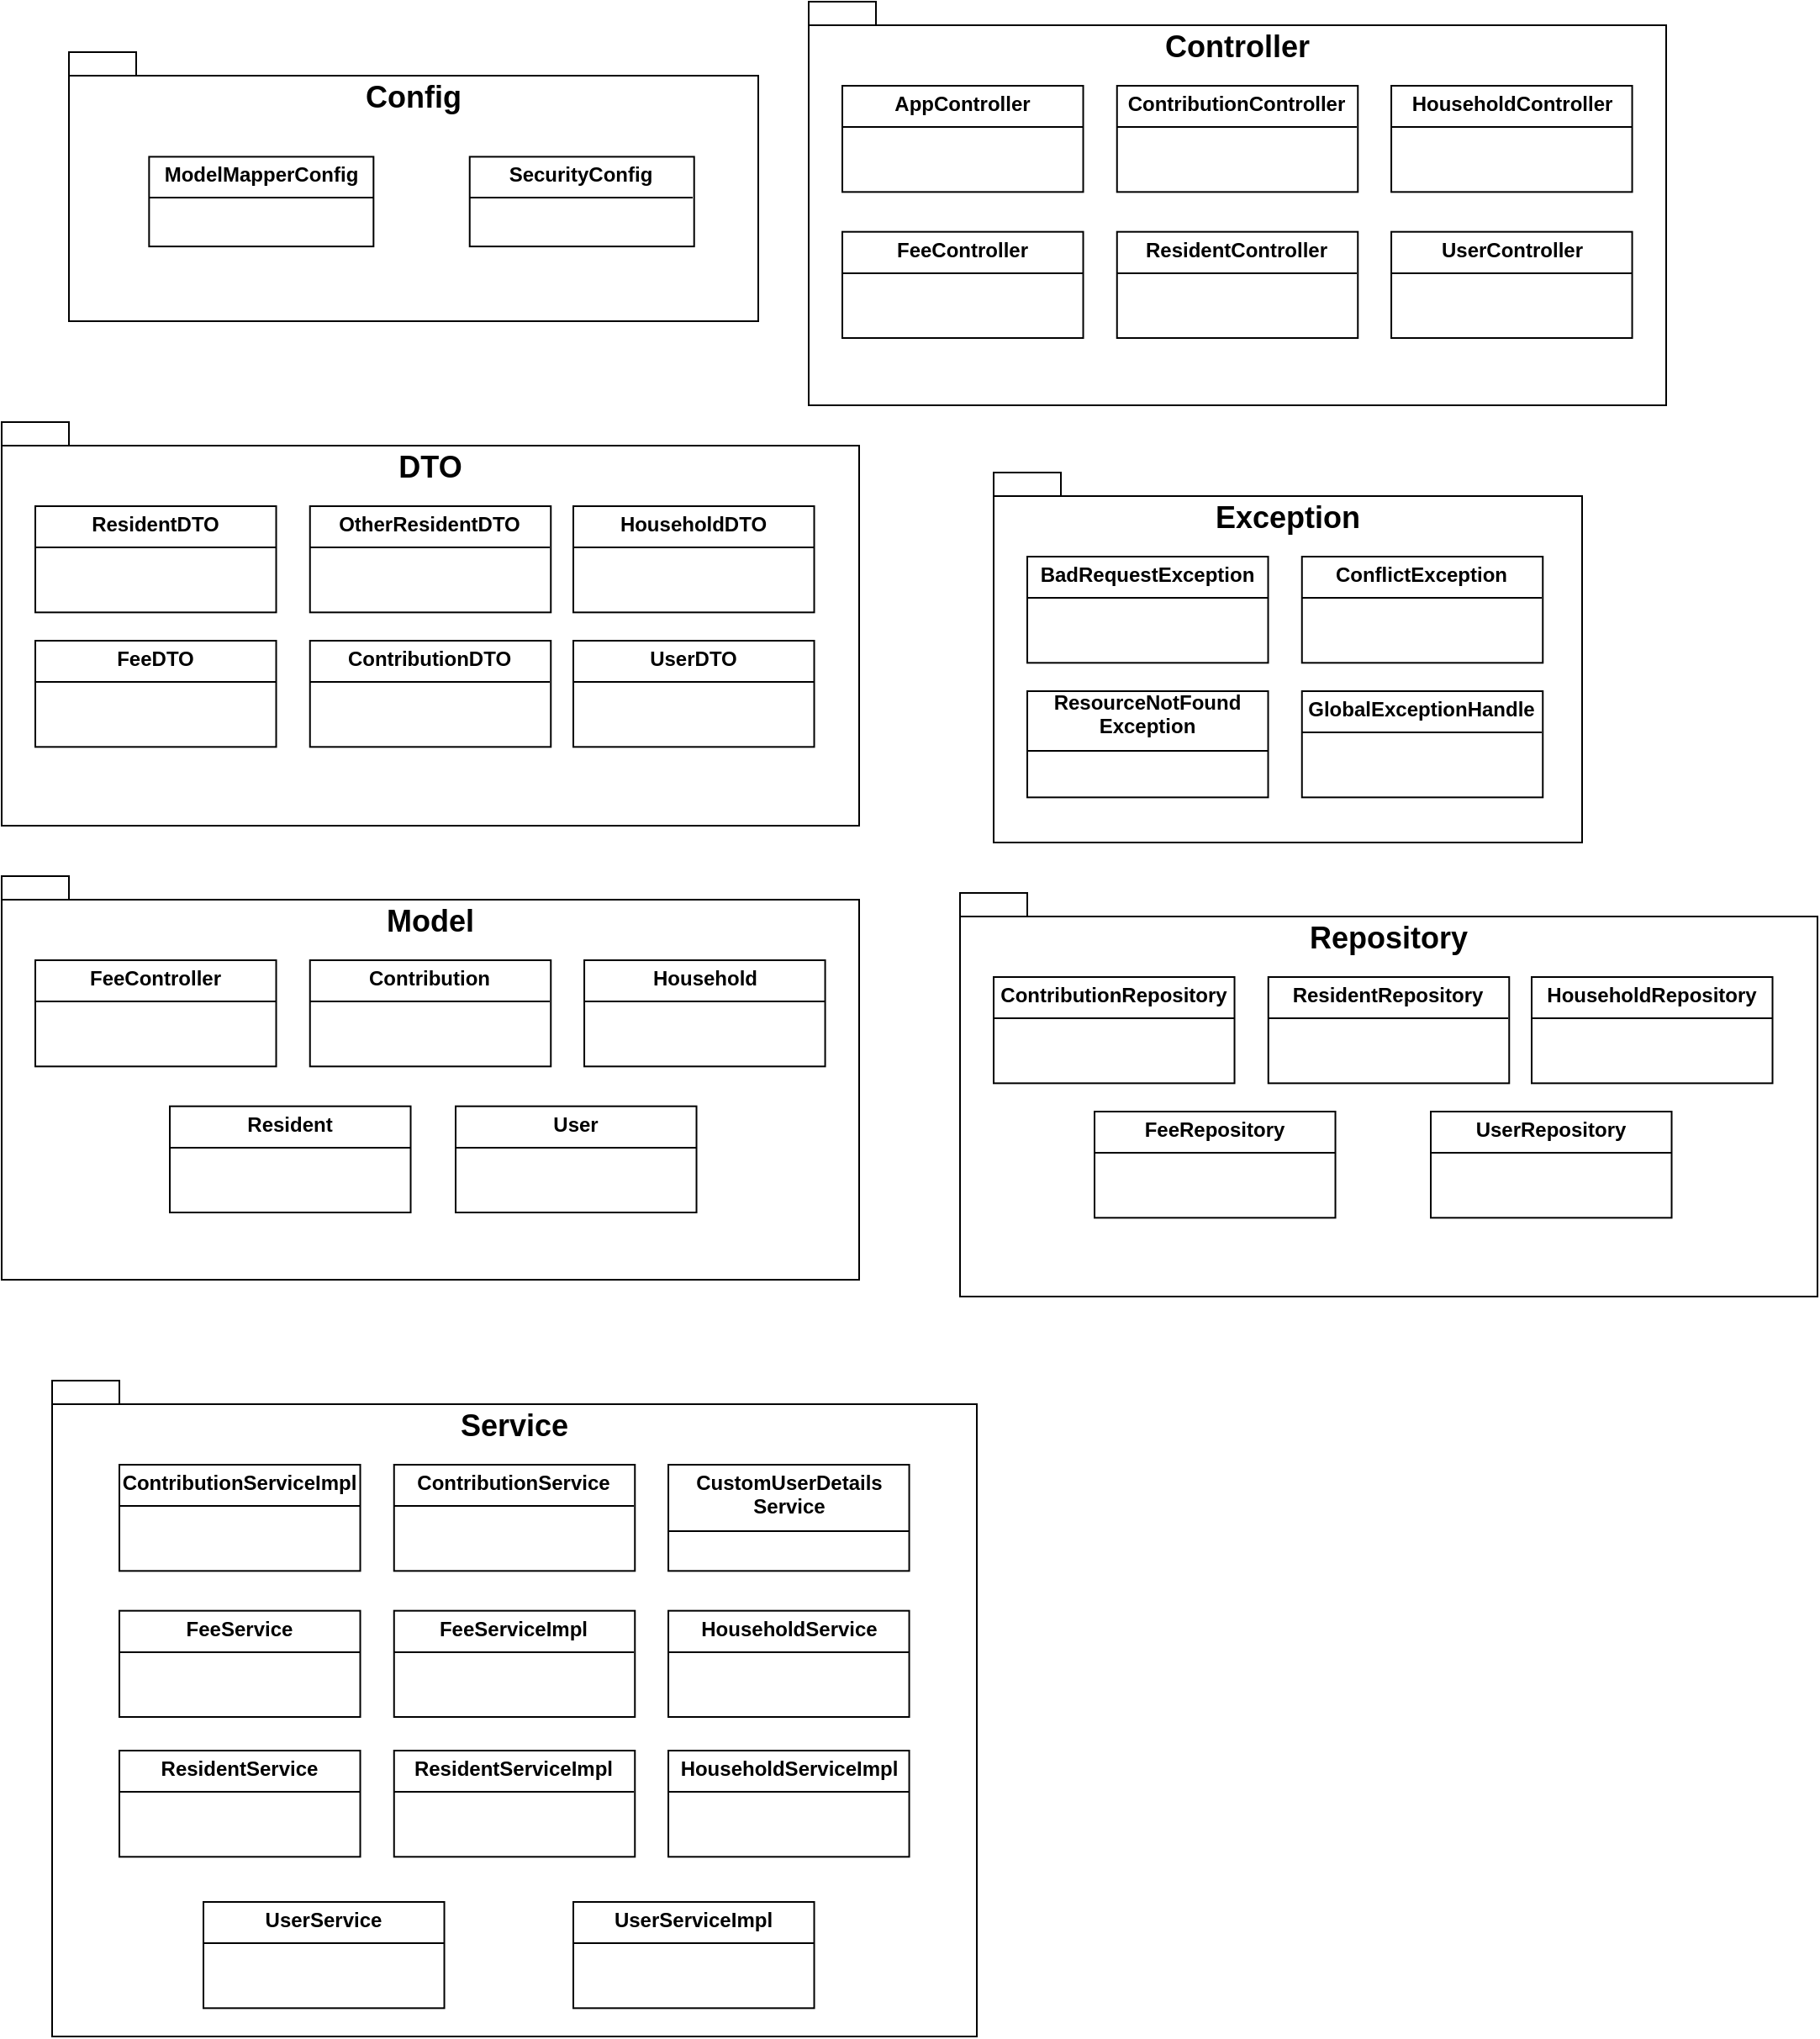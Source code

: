 <mxfile version="25.0.3">
  <diagram name="Trang-1" id="RsBz9VkTQKzEHJC4Uw_y">
    <mxGraphModel dx="2333" dy="1264" grid="1" gridSize="10" guides="1" tooltips="1" connect="1" arrows="1" fold="1" page="1" pageScale="1" pageWidth="827" pageHeight="1169" math="0" shadow="0">
      <root>
        <mxCell id="0" />
        <mxCell id="1" parent="0" />
        <mxCell id="sc5J6ZGXAxC4H3JBdzpV-8" value="" style="group" parent="1" vertex="1" connectable="0">
          <mxGeometry x="100" y="80" width="410" height="160" as="geometry" />
        </mxCell>
        <mxCell id="sc5J6ZGXAxC4H3JBdzpV-1" value="&lt;font style=&quot;font-size: 18px;&quot;&gt;Config&lt;/font&gt;" style="shape=folder;fontStyle=1;spacingTop=10;tabWidth=40;tabHeight=14;tabPosition=left;html=1;whiteSpace=wrap;align=center;verticalAlign=top;labelPosition=center;verticalLabelPosition=middle;horizontal=1;" parent="sc5J6ZGXAxC4H3JBdzpV-8" vertex="1">
          <mxGeometry width="410" height="160" as="geometry" />
        </mxCell>
        <mxCell id="sc5J6ZGXAxC4H3JBdzpV-6" value="&lt;p style=&quot;margin:0px;margin-top:4px;text-align:center;&quot;&gt;&lt;b&gt;ModelMapperConfig&lt;/b&gt;&lt;/p&gt;&lt;hr size=&quot;1&quot; style=&quot;border-style:solid;&quot;&gt;&lt;div style=&quot;height:2px;&quot;&gt;&lt;/div&gt;" style="verticalAlign=top;align=left;overflow=fill;html=1;whiteSpace=wrap;" parent="sc5J6ZGXAxC4H3JBdzpV-8" vertex="1">
          <mxGeometry x="47.674" y="62.222" width="133.488" height="53.333" as="geometry" />
        </mxCell>
        <mxCell id="sc5J6ZGXAxC4H3JBdzpV-7" value="&lt;p style=&quot;margin:0px;margin-top:4px;text-align:center;&quot;&gt;&lt;b&gt;SecurityConfig&lt;/b&gt;&lt;/p&gt;&lt;hr size=&quot;1&quot; style=&quot;border-style:solid;&quot;&gt;&lt;div style=&quot;height:2px;&quot;&gt;&lt;/div&gt;" style="verticalAlign=top;align=left;overflow=fill;html=1;whiteSpace=wrap;" parent="sc5J6ZGXAxC4H3JBdzpV-8" vertex="1">
          <mxGeometry x="238.372" y="62.222" width="133.488" height="53.333" as="geometry" />
        </mxCell>
        <mxCell id="sc5J6ZGXAxC4H3JBdzpV-33" value="" style="group" parent="1" vertex="1" connectable="0">
          <mxGeometry x="540" y="50" width="510" height="240" as="geometry" />
        </mxCell>
        <mxCell id="sc5J6ZGXAxC4H3JBdzpV-10" value="&lt;font style=&quot;font-size: 18px;&quot;&gt;Controller&lt;/font&gt;" style="shape=folder;fontStyle=1;spacingTop=10;tabWidth=40;tabHeight=14;tabPosition=left;html=1;whiteSpace=wrap;align=center;verticalAlign=top;labelPosition=center;verticalLabelPosition=middle;horizontal=1;container=0;" parent="sc5J6ZGXAxC4H3JBdzpV-33" vertex="1">
          <mxGeometry width="510" height="240" as="geometry" />
        </mxCell>
        <mxCell id="sc5J6ZGXAxC4H3JBdzpV-12" value="&lt;p style=&quot;margin:0px;margin-top:4px;text-align:center;&quot;&gt;&lt;b&gt;ContributionController&lt;/b&gt;&lt;/p&gt;&lt;hr size=&quot;1&quot; style=&quot;border-style:solid;&quot;&gt;&lt;div style=&quot;height:2px;&quot;&gt;&lt;/div&gt;" style="verticalAlign=top;align=left;overflow=fill;html=1;whiteSpace=wrap;container=0;" parent="sc5J6ZGXAxC4H3JBdzpV-33" vertex="1">
          <mxGeometry x="183.374" y="50.004" width="143.256" height="63.158" as="geometry" />
        </mxCell>
        <mxCell id="sc5J6ZGXAxC4H3JBdzpV-22" value="&lt;p style=&quot;margin:0px;margin-top:4px;text-align:center;&quot;&gt;&lt;b&gt;UserController&lt;/b&gt;&lt;/p&gt;&lt;hr size=&quot;1&quot; style=&quot;border-style:solid;&quot;&gt;&lt;div style=&quot;height:2px;&quot;&gt;&lt;/div&gt;" style="verticalAlign=top;align=left;overflow=fill;html=1;whiteSpace=wrap;container=0;" parent="sc5J6ZGXAxC4H3JBdzpV-33" vertex="1">
          <mxGeometry x="346.524" y="136.844" width="143.256" height="63.158" as="geometry" />
        </mxCell>
        <mxCell id="sc5J6ZGXAxC4H3JBdzpV-24" value="&lt;p style=&quot;margin:0px;margin-top:4px;text-align:center;&quot;&gt;&lt;b&gt;ResidentController&lt;/b&gt;&lt;/p&gt;&lt;hr size=&quot;1&quot; style=&quot;border-style:solid;&quot;&gt;&lt;div style=&quot;height:2px;&quot;&gt;&lt;/div&gt;" style="verticalAlign=top;align=left;overflow=fill;html=1;whiteSpace=wrap;container=0;" parent="sc5J6ZGXAxC4H3JBdzpV-33" vertex="1">
          <mxGeometry x="183.374" y="136.844" width="143.256" height="63.158" as="geometry" />
        </mxCell>
        <mxCell id="sc5J6ZGXAxC4H3JBdzpV-25" value="&lt;p style=&quot;margin:0px;margin-top:4px;text-align:center;&quot;&gt;&lt;b&gt;HouseholdController&lt;/b&gt;&lt;/p&gt;&lt;hr size=&quot;1&quot; style=&quot;border-style:solid;&quot;&gt;&lt;div style=&quot;height:2px;&quot;&gt;&lt;/div&gt;" style="verticalAlign=top;align=left;overflow=fill;html=1;whiteSpace=wrap;container=0;" parent="sc5J6ZGXAxC4H3JBdzpV-33" vertex="1">
          <mxGeometry x="346.524" y="50.004" width="143.256" height="63.158" as="geometry" />
        </mxCell>
        <mxCell id="sc5J6ZGXAxC4H3JBdzpV-27" value="&lt;p style=&quot;margin:0px;margin-top:4px;text-align:center;&quot;&gt;&lt;b&gt;FeeController&lt;/b&gt;&lt;/p&gt;&lt;hr size=&quot;1&quot; style=&quot;border-style:solid;&quot;&gt;&lt;div style=&quot;height:2px;&quot;&gt;&lt;/div&gt;" style="verticalAlign=top;align=left;overflow=fill;html=1;whiteSpace=wrap;container=0;" parent="sc5J6ZGXAxC4H3JBdzpV-33" vertex="1">
          <mxGeometry x="20.004" y="136.844" width="143.256" height="63.158" as="geometry" />
        </mxCell>
        <mxCell id="sc5J6ZGXAxC4H3JBdzpV-28" value="&lt;p style=&quot;margin:0px;margin-top:4px;text-align:center;&quot;&gt;&lt;b&gt;AppController&lt;/b&gt;&lt;/p&gt;&lt;hr size=&quot;1&quot; style=&quot;border-style:solid;&quot;&gt;&lt;div style=&quot;height:2px;&quot;&gt;&lt;/div&gt;" style="verticalAlign=top;align=left;overflow=fill;html=1;whiteSpace=wrap;container=0;" parent="sc5J6ZGXAxC4H3JBdzpV-33" vertex="1">
          <mxGeometry x="20.004" y="50.004" width="143.256" height="63.158" as="geometry" />
        </mxCell>
        <mxCell id="sc5J6ZGXAxC4H3JBdzpV-34" value="" style="group" parent="1" vertex="1" connectable="0">
          <mxGeometry x="60" y="300.0" width="510" height="240" as="geometry" />
        </mxCell>
        <mxCell id="sc5J6ZGXAxC4H3JBdzpV-32" value="&lt;font style=&quot;font-size: 18px;&quot;&gt;DTO&lt;/font&gt;" style="shape=folder;fontStyle=1;spacingTop=10;tabWidth=40;tabHeight=14;tabPosition=left;html=1;whiteSpace=wrap;align=center;verticalAlign=top;labelPosition=center;verticalLabelPosition=middle;horizontal=1;container=0;" parent="sc5J6ZGXAxC4H3JBdzpV-34" vertex="1">
          <mxGeometry width="510" height="240" as="geometry" />
        </mxCell>
        <mxCell id="sc5J6ZGXAxC4H3JBdzpV-21" value="&lt;p style=&quot;margin:0px;margin-top:4px;text-align:center;&quot;&gt;&lt;b&gt;UserDTO&lt;/b&gt;&lt;/p&gt;&lt;hr size=&quot;1&quot; style=&quot;border-style:solid;&quot;&gt;&lt;div style=&quot;height:2px;&quot;&gt;&lt;/div&gt;" style="verticalAlign=top;align=left;overflow=fill;html=1;whiteSpace=wrap;container=0;" parent="sc5J6ZGXAxC4H3JBdzpV-34" vertex="1">
          <mxGeometry x="340.004" y="130.004" width="143.256" height="63.158" as="geometry" />
        </mxCell>
        <mxCell id="sc5J6ZGXAxC4H3JBdzpV-23" value="&lt;p style=&quot;margin:0px;margin-top:4px;text-align:center;&quot;&gt;&lt;b&gt;ResidentDTO&lt;/b&gt;&lt;/p&gt;&lt;hr size=&quot;1&quot; style=&quot;border-style:solid;&quot;&gt;&lt;div style=&quot;height:2px;&quot;&gt;&lt;/div&gt;" style="verticalAlign=top;align=left;overflow=fill;html=1;whiteSpace=wrap;container=0;" parent="sc5J6ZGXAxC4H3JBdzpV-34" vertex="1">
          <mxGeometry x="20.004" y="50.004" width="143.256" height="63.158" as="geometry" />
        </mxCell>
        <mxCell id="sc5J6ZGXAxC4H3JBdzpV-26" value="&lt;p style=&quot;margin:0px;margin-top:4px;text-align:center;&quot;&gt;&lt;b&gt;OtherResidentDTO&lt;/b&gt;&lt;/p&gt;&lt;hr size=&quot;1&quot; style=&quot;border-style:solid;&quot;&gt;&lt;div style=&quot;height:2px;&quot;&gt;&lt;/div&gt;" style="verticalAlign=top;align=left;overflow=fill;html=1;whiteSpace=wrap;container=0;" parent="sc5J6ZGXAxC4H3JBdzpV-34" vertex="1">
          <mxGeometry x="183.374" y="50.004" width="143.256" height="63.158" as="geometry" />
        </mxCell>
        <mxCell id="sc5J6ZGXAxC4H3JBdzpV-29" value="&lt;p style=&quot;margin:0px;margin-top:4px;text-align:center;&quot;&gt;&lt;b&gt;ContributionDTO&lt;/b&gt;&lt;/p&gt;&lt;hr size=&quot;1&quot; style=&quot;border-style:solid;&quot;&gt;&lt;div style=&quot;height:2px;&quot;&gt;&lt;/div&gt;" style="verticalAlign=top;align=left;overflow=fill;html=1;whiteSpace=wrap;container=0;" parent="sc5J6ZGXAxC4H3JBdzpV-34" vertex="1">
          <mxGeometry x="183.374" y="130.004" width="143.256" height="63.158" as="geometry" />
        </mxCell>
        <mxCell id="sc5J6ZGXAxC4H3JBdzpV-30" value="&lt;p style=&quot;margin:0px;margin-top:4px;text-align:center;&quot;&gt;&lt;b&gt;FeeDTO&lt;/b&gt;&lt;/p&gt;&lt;hr size=&quot;1&quot; style=&quot;border-style:solid;&quot;&gt;&lt;div style=&quot;height:2px;&quot;&gt;&lt;/div&gt;" style="verticalAlign=top;align=left;overflow=fill;html=1;whiteSpace=wrap;container=0;" parent="sc5J6ZGXAxC4H3JBdzpV-34" vertex="1">
          <mxGeometry x="20.004" y="130.004" width="143.256" height="63.158" as="geometry" />
        </mxCell>
        <mxCell id="sc5J6ZGXAxC4H3JBdzpV-31" value="&lt;p style=&quot;margin:0px;margin-top:4px;text-align:center;&quot;&gt;&lt;b&gt;HouseholdDTO&lt;/b&gt;&lt;/p&gt;&lt;hr size=&quot;1&quot; style=&quot;border-style:solid;&quot;&gt;&lt;div style=&quot;height:2px;&quot;&gt;&lt;/div&gt;" style="verticalAlign=top;align=left;overflow=fill;html=1;whiteSpace=wrap;container=0;" parent="sc5J6ZGXAxC4H3JBdzpV-34" vertex="1">
          <mxGeometry x="340.004" y="50.004" width="143.256" height="63.158" as="geometry" />
        </mxCell>
        <mxCell id="sc5J6ZGXAxC4H3JBdzpV-44" value="" style="group" parent="1" vertex="1" connectable="0">
          <mxGeometry x="650" y="330" width="350" height="220" as="geometry" />
        </mxCell>
        <mxCell id="sc5J6ZGXAxC4H3JBdzpV-36" value="&lt;span style=&quot;font-size: 18px;&quot;&gt;Exception&lt;/span&gt;" style="shape=folder;fontStyle=1;spacingTop=10;tabWidth=40;tabHeight=14;tabPosition=left;html=1;whiteSpace=wrap;align=center;verticalAlign=top;labelPosition=center;verticalLabelPosition=middle;horizontal=1;container=0;" parent="sc5J6ZGXAxC4H3JBdzpV-44" vertex="1">
          <mxGeometry width="350" height="220" as="geometry" />
        </mxCell>
        <mxCell id="sc5J6ZGXAxC4H3JBdzpV-38" value="&lt;p style=&quot;margin:0px;margin-top:4px;text-align:center;&quot;&gt;&lt;b&gt;BadRequestException&lt;/b&gt;&lt;/p&gt;&lt;hr size=&quot;1&quot; style=&quot;border-style:solid;&quot;&gt;&lt;div style=&quot;height:2px;&quot;&gt;&lt;/div&gt;" style="verticalAlign=top;align=left;overflow=fill;html=1;whiteSpace=wrap;container=0;" parent="sc5J6ZGXAxC4H3JBdzpV-44" vertex="1">
          <mxGeometry x="20.004" y="50.004" width="143.256" height="63.158" as="geometry" />
        </mxCell>
        <mxCell id="sc5J6ZGXAxC4H3JBdzpV-39" value="&lt;p style=&quot;margin:0px;margin-top:4px;text-align:center;&quot;&gt;&lt;b&gt;ConflictException&lt;/b&gt;&lt;/p&gt;&lt;hr size=&quot;1&quot; style=&quot;border-style:solid;&quot;&gt;&lt;div style=&quot;height:2px;&quot;&gt;&lt;/div&gt;" style="verticalAlign=top;align=left;overflow=fill;html=1;whiteSpace=wrap;container=0;" parent="sc5J6ZGXAxC4H3JBdzpV-44" vertex="1">
          <mxGeometry x="183.374" y="50.004" width="143.256" height="63.158" as="geometry" />
        </mxCell>
        <mxCell id="sc5J6ZGXAxC4H3JBdzpV-41" value="&lt;b style=&quot;background-color: initial;&quot;&gt;ResourceNotFound Exception&lt;/b&gt;&lt;br&gt;&lt;hr size=&quot;1&quot; style=&quot;background-color: initial; border-style: solid;&quot;&gt;" style="verticalAlign=middle;align=center;overflow=fill;html=1;whiteSpace=wrap;container=0;" parent="sc5J6ZGXAxC4H3JBdzpV-44" vertex="1">
          <mxGeometry x="20.004" y="130.004" width="143.256" height="63.158" as="geometry" />
        </mxCell>
        <mxCell id="sc5J6ZGXAxC4H3JBdzpV-42" value="&lt;p style=&quot;margin: 4px 0px 0px;&quot;&gt;&lt;b&gt;GlobalExceptionHandle&lt;/b&gt;&lt;/p&gt;&lt;hr style=&quot;border-style:solid;&quot; size=&quot;1&quot;&gt;&lt;div style=&quot;height:2px;&quot;&gt;&lt;/div&gt;" style="verticalAlign=top;align=center;overflow=fill;html=1;whiteSpace=wrap;container=0;" parent="sc5J6ZGXAxC4H3JBdzpV-44" vertex="1">
          <mxGeometry x="183.374" y="130.004" width="143.256" height="63.158" as="geometry" />
        </mxCell>
        <mxCell id="sc5J6ZGXAxC4H3JBdzpV-64" value="" style="group" parent="1" vertex="1" connectable="0">
          <mxGeometry x="60" y="570" width="510" height="240" as="geometry" />
        </mxCell>
        <mxCell id="sc5J6ZGXAxC4H3JBdzpV-55" value="&lt;span style=&quot;font-size: 18px;&quot;&gt;Model&lt;/span&gt;" style="shape=folder;fontStyle=1;spacingTop=10;tabWidth=40;tabHeight=14;tabPosition=left;html=1;whiteSpace=wrap;align=center;verticalAlign=top;labelPosition=center;verticalLabelPosition=middle;horizontal=1;container=0;" parent="sc5J6ZGXAxC4H3JBdzpV-64" vertex="1">
          <mxGeometry width="510" height="240" as="geometry" />
        </mxCell>
        <mxCell id="sc5J6ZGXAxC4H3JBdzpV-56" value="&lt;p style=&quot;margin:0px;margin-top:4px;text-align:center;&quot;&gt;&lt;b&gt;Contribution&lt;/b&gt;&lt;/p&gt;&lt;hr size=&quot;1&quot; style=&quot;border-style:solid;&quot;&gt;&lt;div style=&quot;height:2px;&quot;&gt;&lt;/div&gt;" style="verticalAlign=top;align=left;overflow=fill;html=1;whiteSpace=wrap;container=0;" parent="sc5J6ZGXAxC4H3JBdzpV-64" vertex="1">
          <mxGeometry x="183.374" y="50.004" width="143.256" height="63.158" as="geometry" />
        </mxCell>
        <mxCell id="sc5J6ZGXAxC4H3JBdzpV-57" value="&lt;p style=&quot;margin:0px;margin-top:4px;text-align:center;&quot;&gt;&lt;b&gt;User&lt;/b&gt;&lt;/p&gt;&lt;hr size=&quot;1&quot; style=&quot;border-style:solid;&quot;&gt;&lt;div style=&quot;height:2px;&quot;&gt;&lt;/div&gt;" style="verticalAlign=top;align=left;overflow=fill;html=1;whiteSpace=wrap;container=0;" parent="sc5J6ZGXAxC4H3JBdzpV-64" vertex="1">
          <mxGeometry x="270.004" y="136.844" width="143.256" height="63.158" as="geometry" />
        </mxCell>
        <mxCell id="sc5J6ZGXAxC4H3JBdzpV-58" value="&lt;p style=&quot;margin:0px;margin-top:4px;text-align:center;&quot;&gt;&lt;b&gt;Resident&lt;/b&gt;&lt;/p&gt;&lt;hr size=&quot;1&quot; style=&quot;border-style:solid;&quot;&gt;&lt;div style=&quot;height:2px;&quot;&gt;&lt;/div&gt;" style="verticalAlign=top;align=left;overflow=fill;html=1;whiteSpace=wrap;container=0;" parent="sc5J6ZGXAxC4H3JBdzpV-64" vertex="1">
          <mxGeometry x="100.004" y="136.844" width="143.256" height="63.158" as="geometry" />
        </mxCell>
        <mxCell id="sc5J6ZGXAxC4H3JBdzpV-59" value="&lt;p style=&quot;margin:0px;margin-top:4px;text-align:center;&quot;&gt;&lt;b&gt;Household&lt;/b&gt;&lt;/p&gt;&lt;hr size=&quot;1&quot; style=&quot;border-style:solid;&quot;&gt;&lt;div style=&quot;height:2px;&quot;&gt;&lt;/div&gt;" style="verticalAlign=top;align=left;overflow=fill;html=1;whiteSpace=wrap;container=0;" parent="sc5J6ZGXAxC4H3JBdzpV-64" vertex="1">
          <mxGeometry x="346.524" y="50.004" width="143.256" height="63.158" as="geometry" />
        </mxCell>
        <mxCell id="sc5J6ZGXAxC4H3JBdzpV-60" value="&lt;p style=&quot;margin:0px;margin-top:4px;text-align:center;&quot;&gt;&lt;b&gt;FeeController&lt;/b&gt;&lt;/p&gt;&lt;hr size=&quot;1&quot; style=&quot;border-style:solid;&quot;&gt;&lt;div style=&quot;height:2px;&quot;&gt;&lt;/div&gt;" style="verticalAlign=top;align=left;overflow=fill;html=1;whiteSpace=wrap;container=0;" parent="sc5J6ZGXAxC4H3JBdzpV-64" vertex="1">
          <mxGeometry x="20.004" y="50.004" width="143.256" height="63.158" as="geometry" />
        </mxCell>
        <mxCell id="rf8PoIKGnRGIaHFTe1I7-6" value="" style="group" vertex="1" connectable="0" parent="1">
          <mxGeometry x="90" y="870" width="550" height="390" as="geometry" />
        </mxCell>
        <mxCell id="sc5J6ZGXAxC4H3JBdzpV-66" value="&lt;font style=&quot;font-size: 18px;&quot;&gt;Service&lt;/font&gt;" style="shape=folder;fontStyle=1;spacingTop=10;tabWidth=40;tabHeight=14;tabPosition=left;html=1;whiteSpace=wrap;align=center;verticalAlign=top;labelPosition=center;verticalLabelPosition=middle;horizontal=1;container=0;" parent="rf8PoIKGnRGIaHFTe1I7-6" vertex="1">
          <mxGeometry width="550" height="390" as="geometry" />
        </mxCell>
        <mxCell id="sc5J6ZGXAxC4H3JBdzpV-67" value="&lt;p style=&quot;margin:0px;margin-top:4px;text-align:center;&quot;&gt;&lt;b&gt;ContributionService&lt;/b&gt;&lt;/p&gt;&lt;hr size=&quot;1&quot; style=&quot;border-style:solid;&quot;&gt;&lt;div style=&quot;height:2px;&quot;&gt;&lt;/div&gt;" style="verticalAlign=top;align=left;overflow=fill;html=1;whiteSpace=wrap;container=0;" parent="rf8PoIKGnRGIaHFTe1I7-6" vertex="1">
          <mxGeometry x="203.374" y="50.004" width="143.256" height="63.158" as="geometry" />
        </mxCell>
        <mxCell id="sc5J6ZGXAxC4H3JBdzpV-68" value="&lt;p style=&quot;margin:0px;margin-top:4px;text-align:center;&quot;&gt;&lt;b&gt;HouseholdService&lt;/b&gt;&lt;/p&gt;&lt;hr size=&quot;1&quot; style=&quot;border-style:solid;&quot;&gt;&lt;div style=&quot;height:2px;&quot;&gt;&lt;/div&gt;" style="verticalAlign=top;align=left;overflow=fill;html=1;whiteSpace=wrap;container=0;" parent="rf8PoIKGnRGIaHFTe1I7-6" vertex="1">
          <mxGeometry x="366.524" y="136.844" width="143.256" height="63.158" as="geometry" />
        </mxCell>
        <mxCell id="sc5J6ZGXAxC4H3JBdzpV-69" value="&lt;p style=&quot;margin: 4px 0px 0px; text-align: center;&quot;&gt;&lt;b&gt;FeeServiceImpl&lt;/b&gt;&lt;/p&gt;&lt;hr style=&quot;border-style: solid;&quot; size=&quot;1&quot;&gt;" style="verticalAlign=top;align=left;overflow=fill;html=1;whiteSpace=wrap;container=0;" parent="rf8PoIKGnRGIaHFTe1I7-6" vertex="1">
          <mxGeometry x="203.374" y="136.844" width="143.256" height="63.158" as="geometry" />
        </mxCell>
        <mxCell id="sc5J6ZGXAxC4H3JBdzpV-70" value="&lt;p style=&quot;margin:0px;margin-top:4px;text-align:center;&quot;&gt;&lt;b&gt;CustomUserDetails Service&lt;/b&gt;&lt;/p&gt;&lt;hr size=&quot;1&quot; style=&quot;border-style:solid;&quot;&gt;&lt;div style=&quot;height:2px;&quot;&gt;&lt;/div&gt;" style="verticalAlign=top;align=left;overflow=fill;html=1;whiteSpace=wrap;container=0;" parent="rf8PoIKGnRGIaHFTe1I7-6" vertex="1">
          <mxGeometry x="366.524" y="50.004" width="143.256" height="63.158" as="geometry" />
        </mxCell>
        <mxCell id="sc5J6ZGXAxC4H3JBdzpV-71" value="&lt;p style=&quot;margin:0px;margin-top:4px;text-align:center;&quot;&gt;&lt;b&gt;FeeService&lt;/b&gt;&lt;/p&gt;&lt;hr size=&quot;1&quot; style=&quot;border-style:solid;&quot;&gt;&lt;div style=&quot;height:2px;&quot;&gt;&lt;/div&gt;" style="verticalAlign=top;align=left;overflow=fill;html=1;whiteSpace=wrap;container=0;" parent="rf8PoIKGnRGIaHFTe1I7-6" vertex="1">
          <mxGeometry x="40.004" y="136.844" width="143.256" height="63.158" as="geometry" />
        </mxCell>
        <mxCell id="sc5J6ZGXAxC4H3JBdzpV-72" value="&lt;p style=&quot;margin:0px;margin-top:4px;text-align:center;&quot;&gt;&lt;b&gt;ContributionServiceImpl&lt;/b&gt;&lt;/p&gt;&lt;hr size=&quot;1&quot; style=&quot;border-style:solid;&quot;&gt;&lt;div style=&quot;height:2px;&quot;&gt;&lt;/div&gt;" style="verticalAlign=top;align=left;overflow=fill;html=1;whiteSpace=wrap;container=0;" parent="rf8PoIKGnRGIaHFTe1I7-6" vertex="1">
          <mxGeometry x="40.004" y="50.004" width="143.256" height="63.158" as="geometry" />
        </mxCell>
        <mxCell id="rf8PoIKGnRGIaHFTe1I7-1" value="&lt;p style=&quot;margin:0px;margin-top:4px;text-align:center;&quot;&gt;&lt;b&gt;HouseholdServiceImpl&lt;/b&gt;&lt;/p&gt;&lt;hr size=&quot;1&quot; style=&quot;border-style:solid;&quot;&gt;&lt;div style=&quot;height:2px;&quot;&gt;&lt;/div&gt;" style="verticalAlign=top;align=left;overflow=fill;html=1;whiteSpace=wrap;container=0;" vertex="1" parent="rf8PoIKGnRGIaHFTe1I7-6">
          <mxGeometry x="366.524" y="220.004" width="143.256" height="63.158" as="geometry" />
        </mxCell>
        <mxCell id="rf8PoIKGnRGIaHFTe1I7-2" value="&lt;p style=&quot;margin:0px;margin-top:4px;text-align:center;&quot;&gt;&lt;b&gt;ResidentService&lt;/b&gt;&lt;/p&gt;&lt;hr size=&quot;1&quot; style=&quot;border-style:solid;&quot;&gt;&lt;div style=&quot;height:2px;&quot;&gt;&lt;/div&gt;" style="verticalAlign=top;align=left;overflow=fill;html=1;whiteSpace=wrap;container=0;" vertex="1" parent="rf8PoIKGnRGIaHFTe1I7-6">
          <mxGeometry x="40.004" y="220.004" width="143.256" height="63.158" as="geometry" />
        </mxCell>
        <mxCell id="rf8PoIKGnRGIaHFTe1I7-3" value="&lt;p style=&quot;margin:0px;margin-top:4px;text-align:center;&quot;&gt;&lt;b&gt;ResidentServiceImpl&lt;/b&gt;&lt;/p&gt;&lt;hr size=&quot;1&quot; style=&quot;border-style:solid;&quot;&gt;&lt;div style=&quot;height:2px;&quot;&gt;&lt;/div&gt;" style="verticalAlign=top;align=left;overflow=fill;html=1;whiteSpace=wrap;container=0;" vertex="1" parent="rf8PoIKGnRGIaHFTe1I7-6">
          <mxGeometry x="203.374" y="220.004" width="143.256" height="63.158" as="geometry" />
        </mxCell>
        <mxCell id="rf8PoIKGnRGIaHFTe1I7-4" value="&lt;p style=&quot;margin:0px;margin-top:4px;text-align:center;&quot;&gt;&lt;b&gt;UserService&lt;/b&gt;&lt;/p&gt;&lt;hr size=&quot;1&quot; style=&quot;border-style:solid;&quot;&gt;&lt;div style=&quot;height:2px;&quot;&gt;&lt;/div&gt;" style="verticalAlign=top;align=left;overflow=fill;html=1;whiteSpace=wrap;container=0;" vertex="1" parent="rf8PoIKGnRGIaHFTe1I7-6">
          <mxGeometry x="90.004" y="310.004" width="143.256" height="63.158" as="geometry" />
        </mxCell>
        <mxCell id="rf8PoIKGnRGIaHFTe1I7-5" value="&lt;p style=&quot;margin: 4px 0px 0px; text-align: center;&quot;&gt;&lt;b&gt;UserServiceImpl&lt;/b&gt;&lt;/p&gt;&lt;hr style=&quot;border-style: solid;&quot; size=&quot;1&quot;&gt;" style="verticalAlign=top;align=left;overflow=fill;html=1;whiteSpace=wrap;container=0;" vertex="1" parent="rf8PoIKGnRGIaHFTe1I7-6">
          <mxGeometry x="310.004" y="310.004" width="143.256" height="63.158" as="geometry" />
        </mxCell>
        <mxCell id="rf8PoIKGnRGIaHFTe1I7-7" value="" style="group" vertex="1" connectable="0" parent="1">
          <mxGeometry x="630" y="580.0" width="510" height="240" as="geometry" />
        </mxCell>
        <mxCell id="sc5J6ZGXAxC4H3JBdzpV-47" value="&lt;font style=&quot;font-size: 18px;&quot;&gt;Repository&lt;/font&gt;" style="shape=folder;fontStyle=1;spacingTop=10;tabWidth=40;tabHeight=14;tabPosition=left;html=1;whiteSpace=wrap;align=center;verticalAlign=top;labelPosition=center;verticalLabelPosition=middle;horizontal=1;container=0;" parent="rf8PoIKGnRGIaHFTe1I7-7" vertex="1">
          <mxGeometry width="510" height="240" as="geometry" />
        </mxCell>
        <mxCell id="sc5J6ZGXAxC4H3JBdzpV-48" value="&lt;p style=&quot;margin:0px;margin-top:4px;text-align:center;&quot;&gt;&lt;b&gt;UserRepository&lt;/b&gt;&lt;/p&gt;&lt;hr size=&quot;1&quot; style=&quot;border-style:solid;&quot;&gt;&lt;div style=&quot;height:2px;&quot;&gt;&lt;/div&gt;" style="verticalAlign=top;align=left;overflow=fill;html=1;whiteSpace=wrap;container=0;" parent="rf8PoIKGnRGIaHFTe1I7-7" vertex="1">
          <mxGeometry x="280.004" y="130.004" width="143.256" height="63.158" as="geometry" />
        </mxCell>
        <mxCell id="sc5J6ZGXAxC4H3JBdzpV-49" value="&lt;p style=&quot;margin:0px;margin-top:4px;text-align:center;&quot;&gt;&lt;b&gt;ContributionRepository&lt;/b&gt;&lt;/p&gt;&lt;hr size=&quot;1&quot; style=&quot;border-style:solid;&quot;&gt;&lt;div style=&quot;height:2px;&quot;&gt;&lt;/div&gt;" style="verticalAlign=top;align=left;overflow=fill;html=1;whiteSpace=wrap;container=0;" parent="rf8PoIKGnRGIaHFTe1I7-7" vertex="1">
          <mxGeometry x="20.004" y="50.004" width="143.256" height="63.158" as="geometry" />
        </mxCell>
        <mxCell id="sc5J6ZGXAxC4H3JBdzpV-50" value="&lt;p style=&quot;margin:0px;margin-top:4px;text-align:center;&quot;&gt;&lt;b&gt;ResidentRepository&lt;/b&gt;&lt;/p&gt;&lt;hr size=&quot;1&quot; style=&quot;border-style:solid;&quot;&gt;&lt;div style=&quot;height:2px;&quot;&gt;&lt;/div&gt;" style="verticalAlign=top;align=left;overflow=fill;html=1;whiteSpace=wrap;container=0;" parent="rf8PoIKGnRGIaHFTe1I7-7" vertex="1">
          <mxGeometry x="183.374" y="50.004" width="143.256" height="63.158" as="geometry" />
        </mxCell>
        <mxCell id="sc5J6ZGXAxC4H3JBdzpV-52" value="&lt;p style=&quot;margin:0px;margin-top:4px;text-align:center;&quot;&gt;&lt;b&gt;FeeRepository&lt;/b&gt;&lt;/p&gt;&lt;hr size=&quot;1&quot; style=&quot;border-style:solid;&quot;&gt;&lt;div style=&quot;height:2px;&quot;&gt;&lt;/div&gt;" style="verticalAlign=top;align=left;overflow=fill;html=1;whiteSpace=wrap;container=0;" parent="rf8PoIKGnRGIaHFTe1I7-7" vertex="1">
          <mxGeometry x="80.004" y="130.004" width="143.256" height="63.158" as="geometry" />
        </mxCell>
        <mxCell id="sc5J6ZGXAxC4H3JBdzpV-53" value="&lt;p style=&quot;margin:0px;margin-top:4px;text-align:center;&quot;&gt;&lt;b&gt;HouseholdRepository&lt;/b&gt;&lt;/p&gt;&lt;hr size=&quot;1&quot; style=&quot;border-style:solid;&quot;&gt;&lt;div style=&quot;height:2px;&quot;&gt;&lt;/div&gt;" style="verticalAlign=top;align=left;overflow=fill;html=1;whiteSpace=wrap;container=0;" parent="rf8PoIKGnRGIaHFTe1I7-7" vertex="1">
          <mxGeometry x="340.004" y="50.004" width="143.256" height="63.158" as="geometry" />
        </mxCell>
      </root>
    </mxGraphModel>
  </diagram>
</mxfile>

